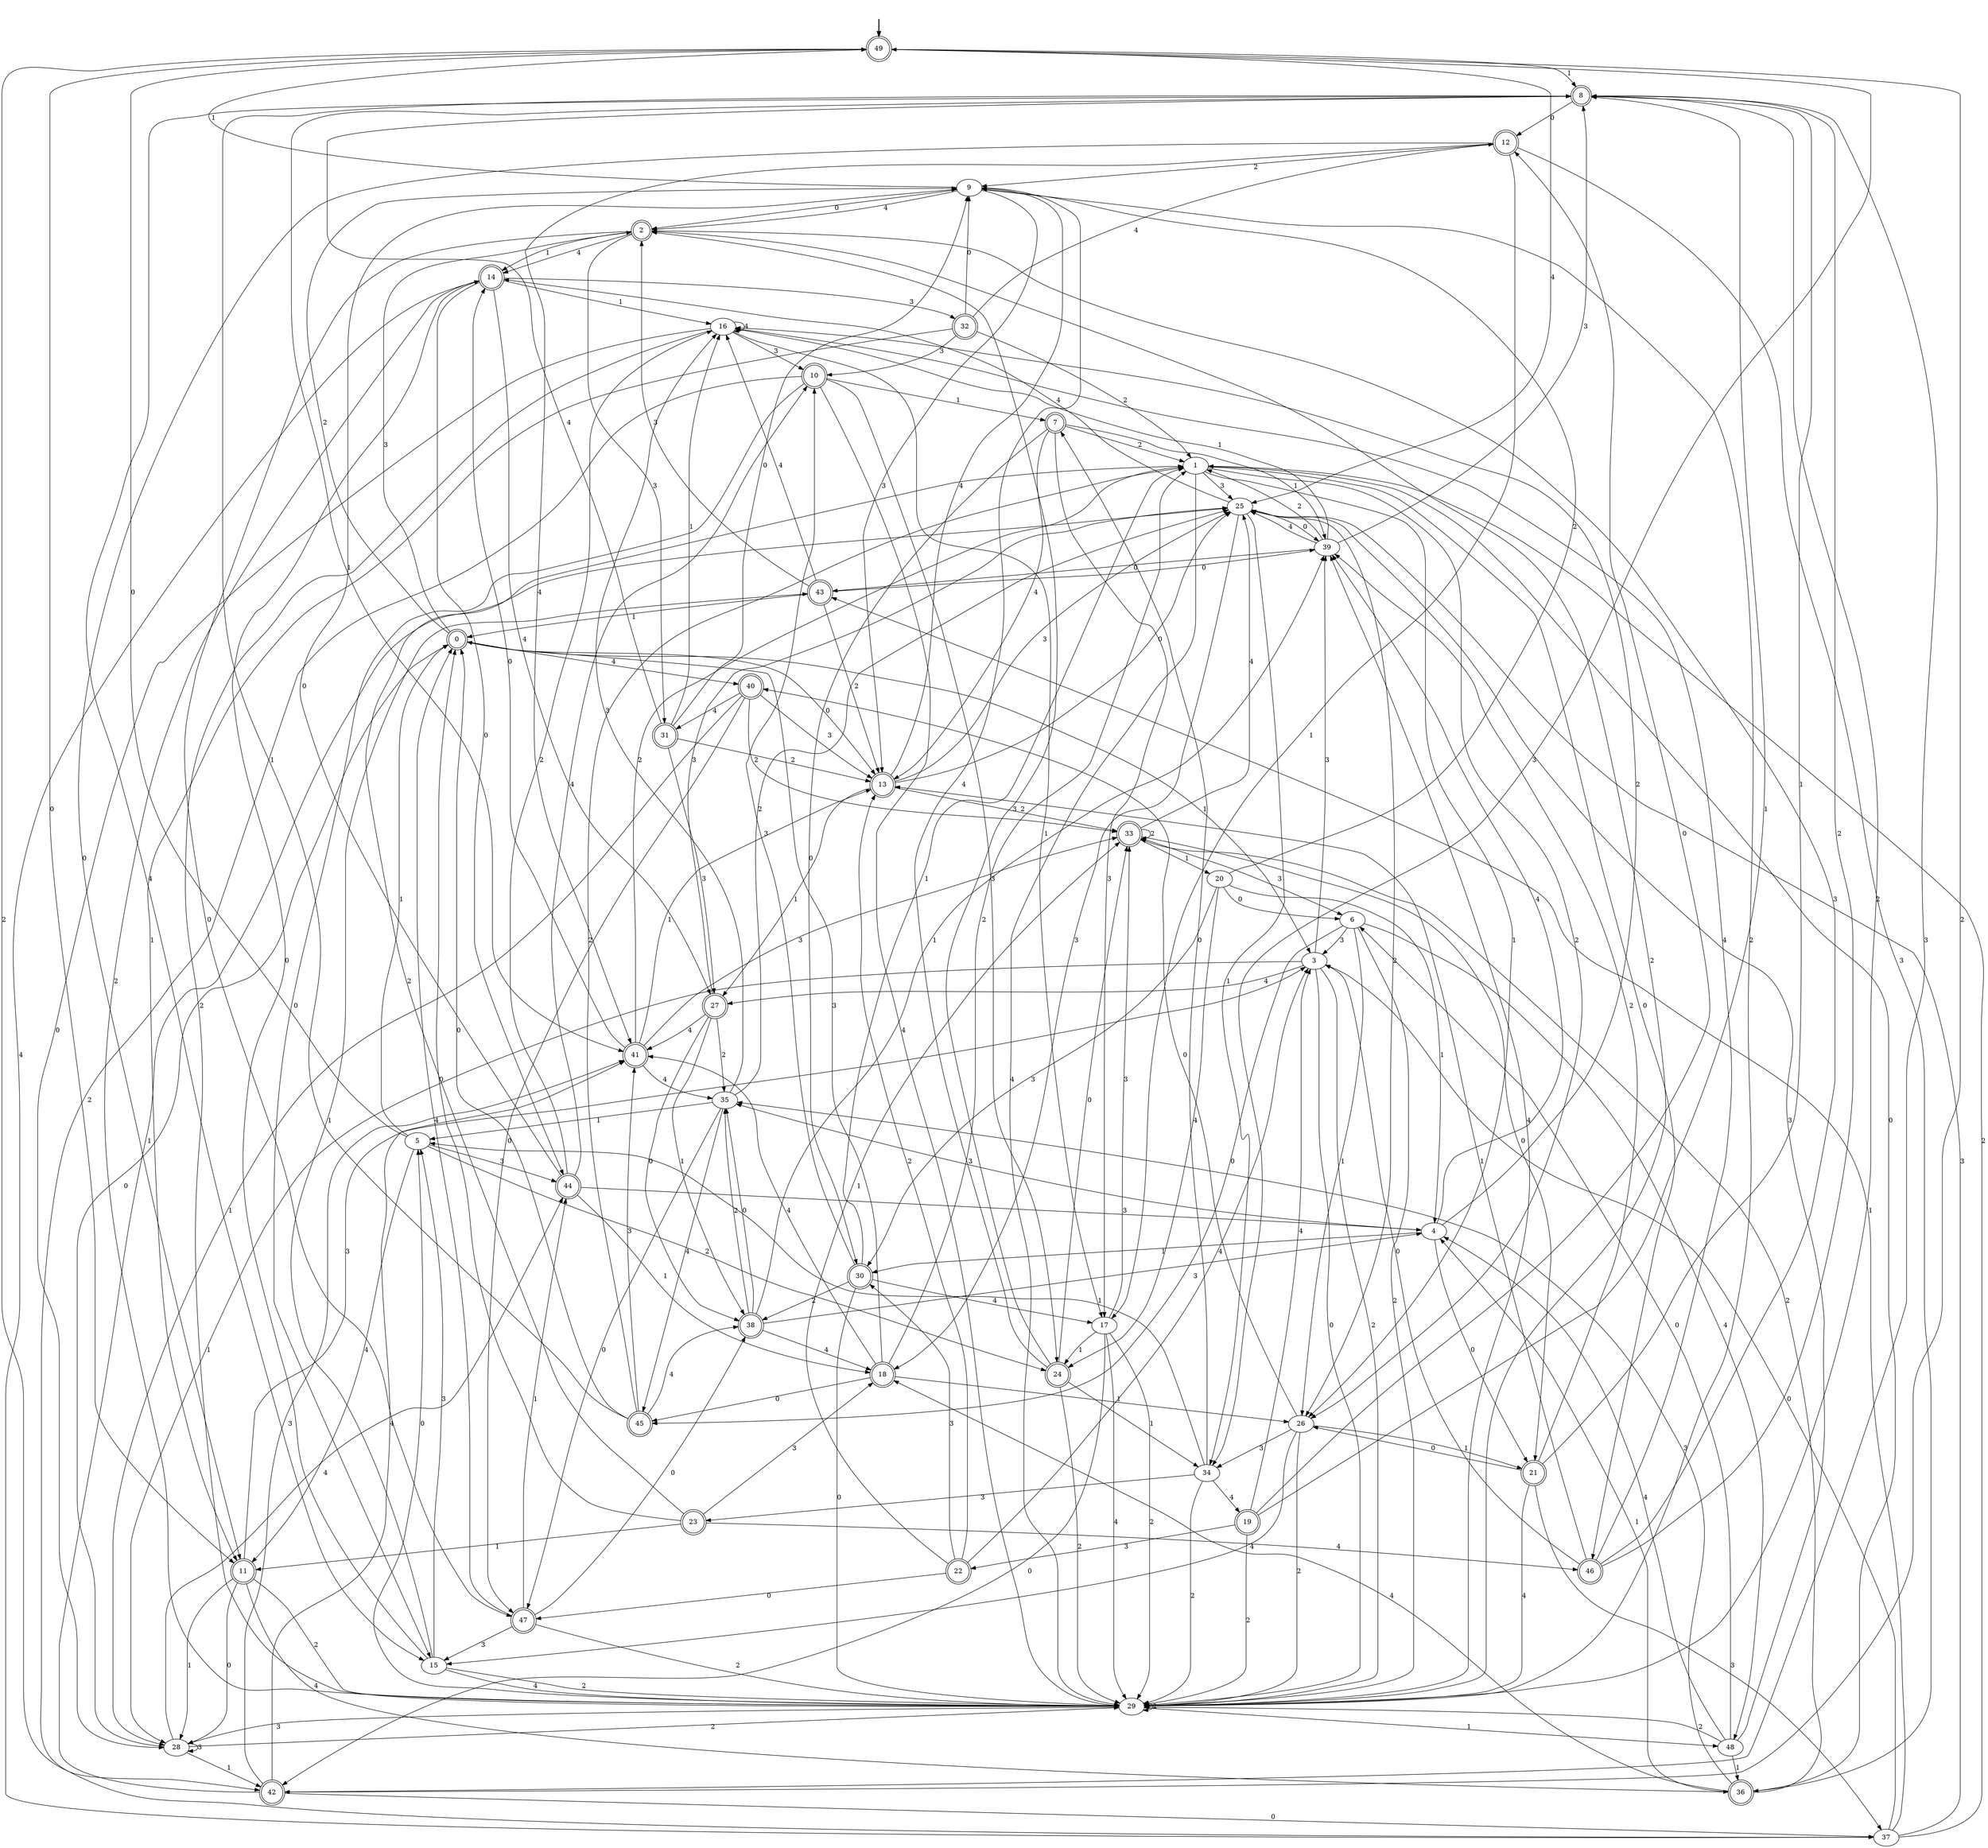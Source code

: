 digraph {
	fake [style=invisible]
	0 [shape=doublecircle]
	1
	2 [shape=doublecircle]
	3
	4
	5
	6
	7 [shape=doublecircle]
	8 [shape=doublecircle]
	9
	10 [shape=doublecircle]
	11 [shape=doublecircle]
	12 [shape=doublecircle]
	13 [shape=doublecircle]
	14 [shape=doublecircle]
	15
	16
	17
	18 [shape=doublecircle]
	19 [shape=doublecircle]
	20
	21 [shape=doublecircle]
	22 [shape=doublecircle]
	23 [shape=doublecircle]
	24 [shape=doublecircle]
	25
	26
	27 [shape=doublecircle]
	28
	29
	30 [shape=doublecircle]
	31 [shape=doublecircle]
	32 [shape=doublecircle]
	33 [shape=doublecircle]
	34
	35
	36 [shape=doublecircle]
	37
	38 [shape=doublecircle]
	39
	40 [shape=doublecircle]
	41 [shape=doublecircle]
	42 [shape=doublecircle]
	43 [shape=doublecircle]
	44 [shape=doublecircle]
	45 [shape=doublecircle]
	46 [shape=doublecircle]
	47 [shape=doublecircle]
	48
	49 [root=true shape=doublecircle]
	fake -> 49 [style=bold]
	29 -> 29 [label=2]
	7 -> 1 [label=2]
	15 -> 5 [label=3]
	27 -> 38 [label=0]
	35 -> 16 [label=3]
	30 -> 29 [label=0]
	13 -> 9 [label=4]
	45 -> 1 [label=2]
	12 -> 36 [label=3]
	29 -> 28 [label=3]
	49 -> 8 [label=1]
	2 -> 14 [label=1]
	11 -> 3 [label=3]
	33 -> 6 [label=3]
	2 -> 47 [label=0]
	44 -> 4 [label=3]
	10 -> 24 [label=3]
	36 -> 33 [label=2]
	22 -> 33 [label=1]
	24 -> 2 [label=3]
	38 -> 35 [label=2]
	39 -> 25 [label=4]
	39 -> 16 [label=1]
	46 -> 16 [label=4]
	40 -> 31 [label=4]
	20 -> 9 [label=2]
	17 -> 24 [label=1]
	7 -> 30 [label=0]
	49 -> 42 [label=2]
	10 -> 29 [label=4]
	8 -> 42 [label=3]
	21 -> 26 [label=0]
	4 -> 16 [label=2]
	31 -> 9 [label=0]
	28 -> 0 [label=0]
	39 -> 43 [label=0]
	44 -> 9 [label=0]
	23 -> 18 [label=3]
	24 -> 9 [label=4]
	44 -> 16 [label=2]
	31 -> 8 [label=4]
	46 -> 8 [label=2]
	5 -> 49 [label=0]
	43 -> 39 [label=0]
	45 -> 8 [label=1]
	18 -> 1 [label=2]
	6 -> 26 [label=1]
	33 -> 25 [label=4]
	20 -> 4 [label=1]
	11 -> 29 [label=2]
	37 -> 1 [label=2]
	26 -> 29 [label=2]
	18 -> 0 [label=3]
	28 -> 42 [label=1]
	2 -> 31 [label=3]
	28 -> 44 [label=4]
	3 -> 29 [label=0]
	45 -> 41 [label=3]
	8 -> 12 [label=0]
	30 -> 17 [label=4]
	42 -> 41 [label=3]
	19 -> 3 [label=4]
	4 -> 35 [label=3]
	16 -> 16 [label=4]
	43 -> 16 [label=4]
	32 -> 9 [label=0]
	12 -> 17 [label=1]
	10 -> 15 [label=0]
	40 -> 33 [label=2]
	18 -> 26 [label=1]
	27 -> 38 [label=1]
	48 -> 36 [label=1]
	31 -> 16 [label=1]
	19 -> 29 [label=2]
	35 -> 45 [label=4]
	3 -> 29 [label=2]
	39 -> 8 [label=3]
	40 -> 47 [label=0]
	9 -> 2 [label=0]
	20 -> 30 [label=3]
	46 -> 2 [label=3]
	19 -> 12 [label=0]
	38 -> 4 [label=3]
	32 -> 11 [label=1]
	3 -> 27 [label=4]
	16 -> 10 [label=3]
	27 -> 35 [label=2]
	42 -> 49 [label=2]
	43 -> 0 [label=1]
	31 -> 13 [label=2]
	21 -> 8 [label=1]
	7 -> 39 [label=1]
	34 -> 29 [label=2]
	4 -> 21 [label=0]
	38 -> 35 [label=0]
	27 -> 25 [label=3]
	33 -> 20 [label=1]
	44 -> 18 [label=1]
	35 -> 5 [label=1]
	22 -> 47 [label=0]
	13 -> 27 [label=1]
	14 -> 16 [label=1]
	23 -> 11 [label=1]
	29 -> 5 [label=0]
	30 -> 38 [label=2]
	35 -> 47 [label=0]
	24 -> 34 [label=1]
	30 -> 10 [label=3]
	41 -> 35 [label=4]
	9 -> 13 [label=3]
	38 -> 39 [label=1]
	0 -> 3 [label=1]
	14 -> 27 [label=4]
	41 -> 33 [label=3]
	19 -> 8 [label=1]
	25 -> 34 [label=1]
	47 -> 44 [label=1]
	5 -> 11 [label=4]
	48 -> 29 [label=2]
	7 -> 17 [label=3]
	36 -> 18 [label=4]
	15 -> 29 [label=4]
	24 -> 33 [label=0]
	11 -> 28 [label=1]
	32 -> 10 [label=3]
	11 -> 28 [label=0]
	27 -> 41 [label=4]
	26 -> 34 [label=3]
	21 -> 37 [label=3]
	49 -> 34 [label=3]
	26 -> 21 [label=1]
	23 -> 1 [label=2]
	0 -> 2 [label=3]
	9 -> 2 [label=4]
	43 -> 2 [label=3]
	41 -> 13 [label=1]
	47 -> 0 [label=4]
	16 -> 29 [label=2]
	42 -> 37 [label=0]
	1 -> 29 [label=4]
	49 -> 11 [label=0]
	17 -> 42 [label=0]
	35 -> 25 [label=2]
	4 -> 39 [label=4]
	38 -> 18 [label=4]
	17 -> 29 [label=4]
	6 -> 48 [label=4]
	47 -> 15 [label=3]
	30 -> 1 [label=1]
	8 -> 41 [label=1]
	40 -> 28 [label=1]
	43 -> 13 [label=2]
	49 -> 25 [label=4]
	29 -> 48 [label=1]
	40 -> 13 [label=3]
	2 -> 29 [label=2]
	45 -> 38 [label=4]
	39 -> 1 [label=2]
	9 -> 29 [label=2]
	5 -> 0 [label=1]
	33 -> 33 [label=2]
	17 -> 33 [label=3]
	24 -> 29 [label=2]
	41 -> 14 [label=0]
	8 -> 29 [label=2]
	14 -> 29 [label=2]
	26 -> 15 [label=4]
	37 -> 43 [label=1]
	3 -> 39 [label=3]
	18 -> 45 [label=0]
	2 -> 14 [label=4]
	0 -> 9 [label=2]
	16 -> 17 [label=1]
	25 -> 14 [label=4]
	48 -> 25 [label=3]
	13 -> 33 [label=2]
	22 -> 3 [label=4]
	6 -> 29 [label=2]
	25 -> 39 [label=0]
	32 -> 12 [label=4]
	18 -> 41 [label=4]
	32 -> 1 [label=2]
	34 -> 5 [label=1]
	23 -> 0 [label=0]
	12 -> 11 [label=0]
	13 -> 25 [label=0]
	42 -> 25 [label=1]
	21 -> 29 [label=4]
	33 -> 21 [label=0]
	0 -> 40 [label=4]
	1 -> 26 [label=1]
	10 -> 37 [label=2]
	22 -> 13 [label=2]
	3 -> 28 [label=1]
	34 -> 19 [label=4]
	29 -> 39 [label=4]
	5 -> 44 [label=3]
	19 -> 22 [label=3]
	16 -> 28 [label=0]
	6 -> 3 [label=3]
	34 -> 7 [label=0]
	15 -> 29 [label=2]
	14 -> 44 [label=0]
	41 -> 1 [label=2]
	13 -> 25 [label=3]
	48 -> 4 [label=4]
	28 -> 29 [label=2]
	34 -> 23 [label=3]
	0 -> 13 [label=0]
	6 -> 45 [label=0]
	21 -> 39 [label=2]
	22 -> 30 [label=3]
	36 -> 1 [label=0]
	15 -> 43 [label=1]
	14 -> 32 [label=3]
	36 -> 4 [label=1]
	36 -> 35 [label=3]
	25 -> 26 [label=2]
	46 -> 13 [label=1]
	1 -> 26 [label=2]
	28 -> 28 [label=3]
	42 -> 41 [label=4]
	1 -> 46 [label=0]
	4 -> 30 [label=1]
	31 -> 27 [label=3]
	46 -> 3 [label=0]
	10 -> 7 [label=1]
	26 -> 40 [label=0]
	8 -> 15 [label=4]
	47 -> 38 [label=0]
	1 -> 25 [label=3]
	23 -> 46 [label=4]
	7 -> 13 [label=4]
	15 -> 14 [label=0]
	48 -> 6 [label=0]
	37 -> 25 [label=3]
	9 -> 49 [label=1]
	12 -> 9 [label=2]
	20 -> 24 [label=4]
	20 -> 6 [label=0]
	37 -> 3 [label=0]
	17 -> 29 [label=2]
	37 -> 14 [label=4]
	44 -> 10 [label=4]
	11 -> 36 [label=4]
	25 -> 18 [label=3]
	47 -> 29 [label=2]
	5 -> 24 [label=2]
	45 -> 0 [label=0]
	12 -> 41 [label=4]
}
